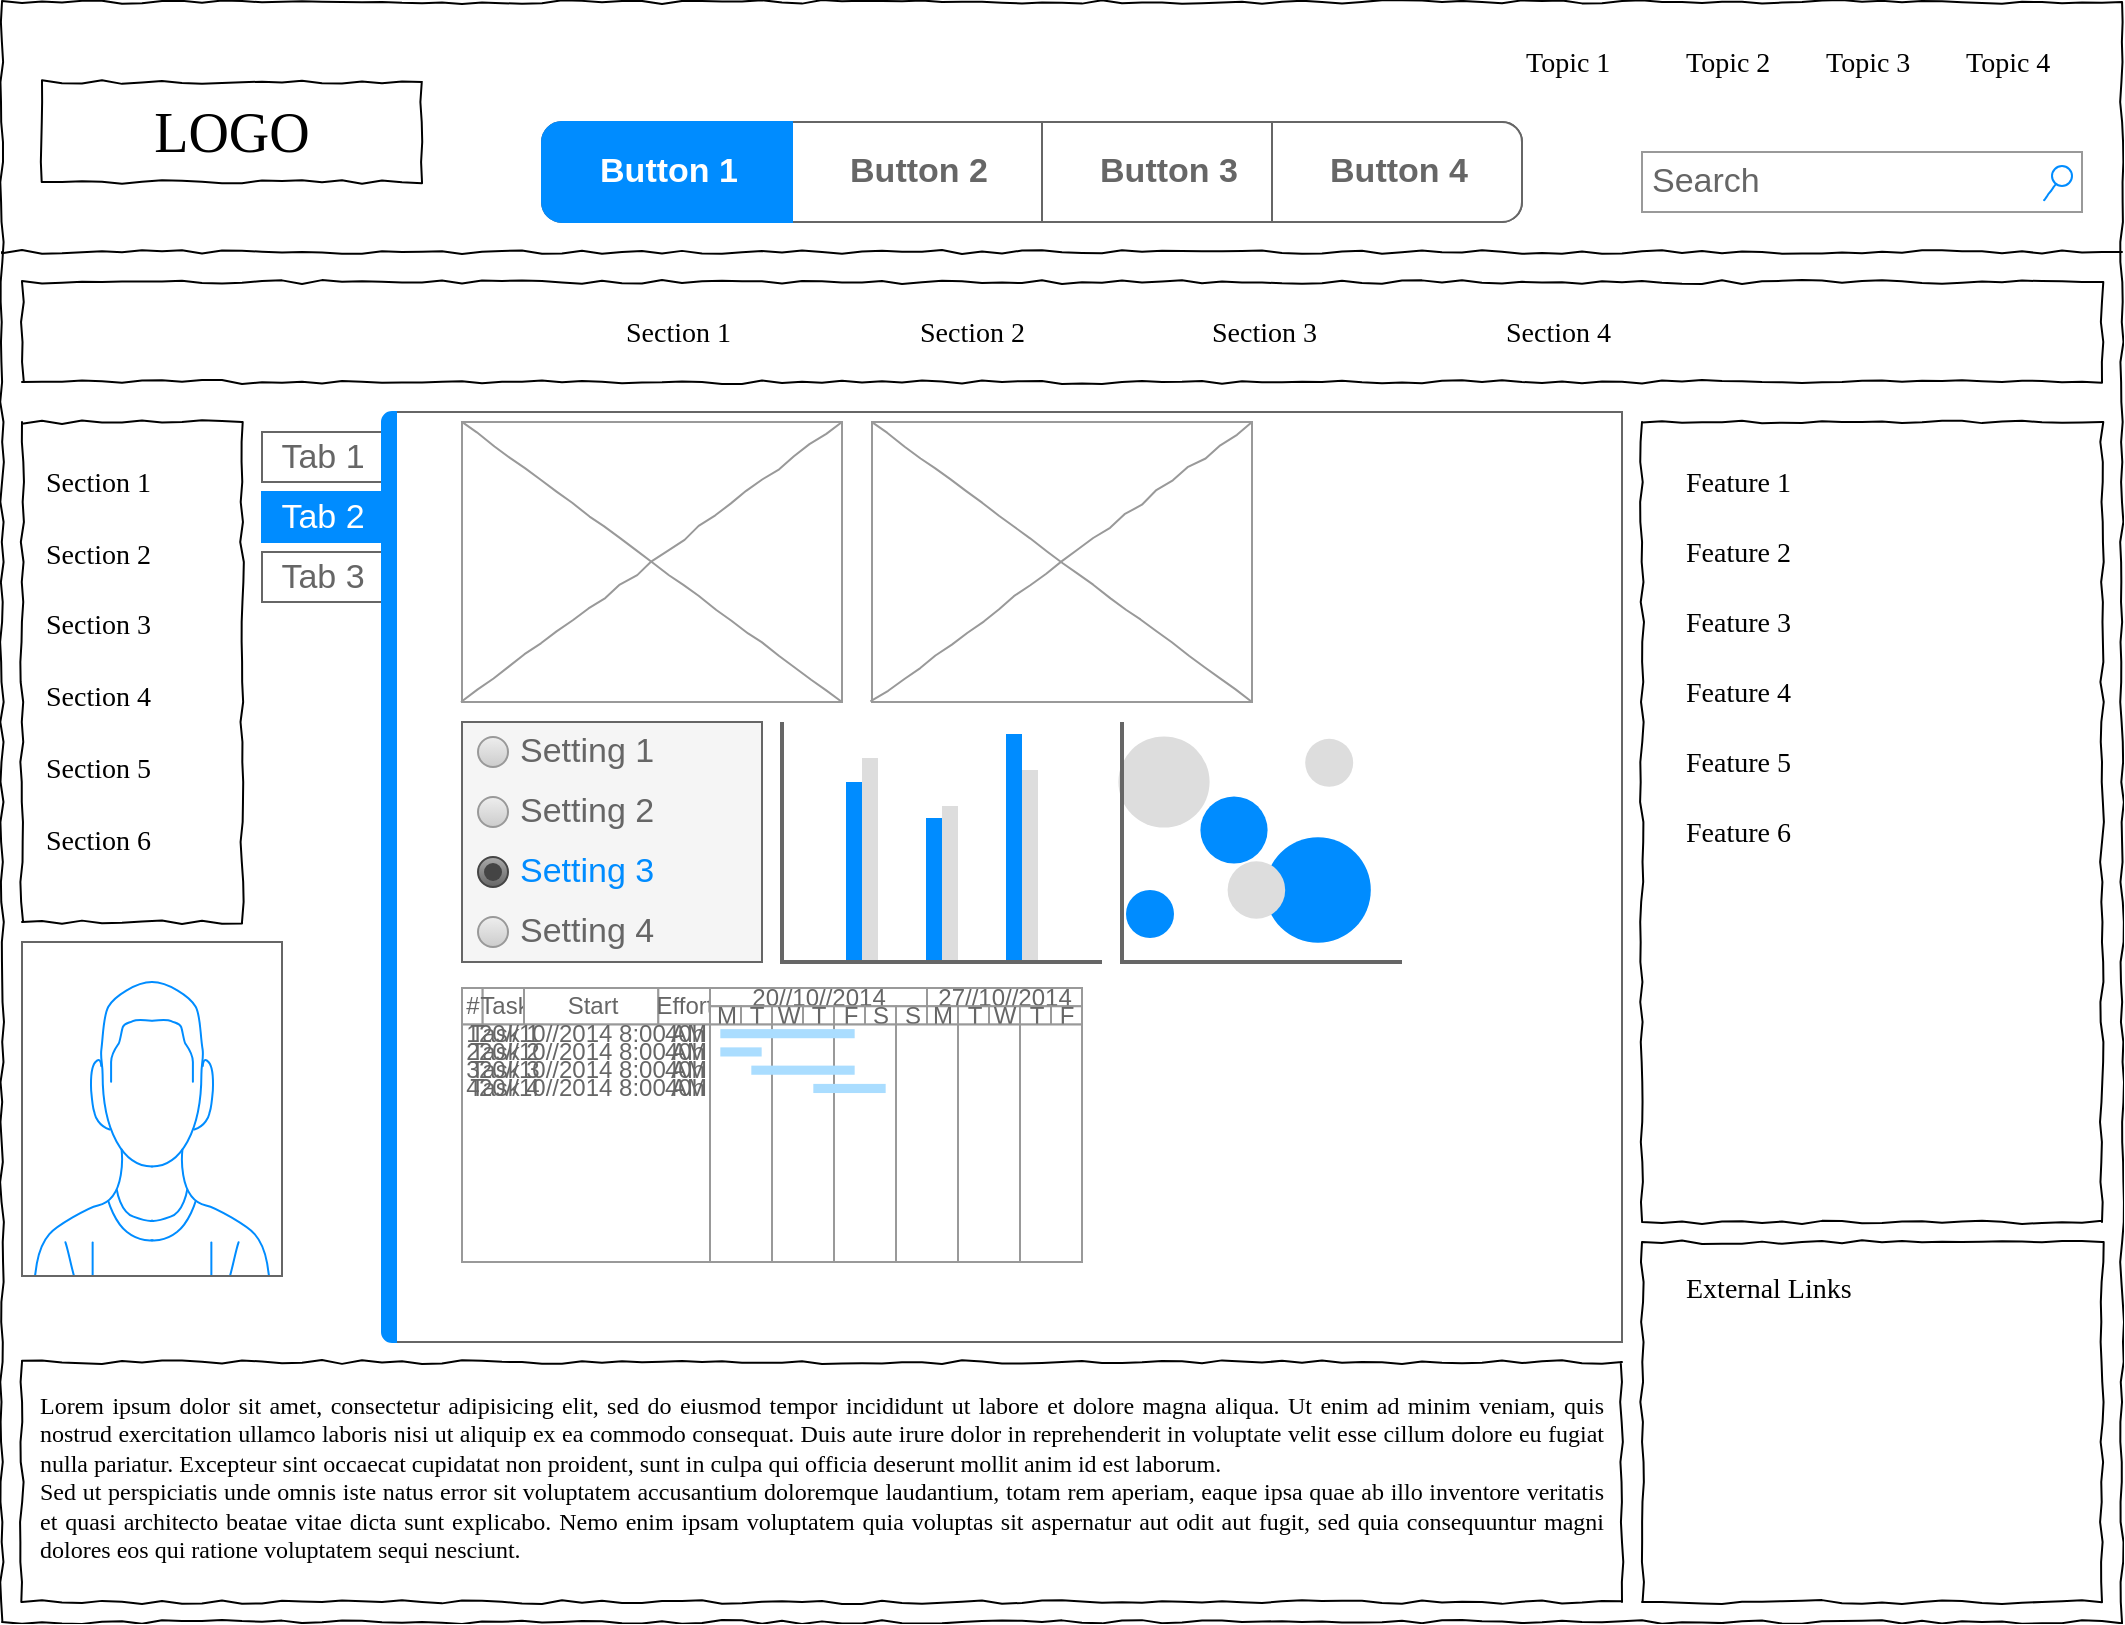 <mxfile version="14.4.4" type="github">
  <diagram name="Page-1" id="03018318-947c-dd8e-b7a3-06fadd420f32">
    <mxGraphModel dx="1701" dy="1049" grid="1" gridSize="10" guides="1" tooltips="1" connect="1" arrows="1" fold="1" page="1" pageScale="1" pageWidth="1100" pageHeight="850" background="#ffffff" math="0" shadow="0">
      <root>
        <mxCell id="0" />
        <mxCell id="1" parent="0" />
        <mxCell id="677b7b8949515195-1" value="" style="whiteSpace=wrap;html=1;rounded=0;shadow=0;labelBackgroundColor=none;strokeColor=#000000;strokeWidth=1;fillColor=none;fontFamily=Verdana;fontSize=12;fontColor=#000000;align=center;comic=1;" parent="1" vertex="1">
          <mxGeometry x="20" y="20" width="1060" height="810" as="geometry" />
        </mxCell>
        <mxCell id="vficORJw0-0QsWjxtlRG-62" value="" style="strokeWidth=1;shadow=0;dashed=0;align=center;html=1;shape=mxgraph.mockup.containers.marginRect2;rectMarginLeft=67;strokeColor=#666666;gradientColor=none;" vertex="1" parent="1">
          <mxGeometry x="150" y="225" width="680" height="465" as="geometry" />
        </mxCell>
        <mxCell id="vficORJw0-0QsWjxtlRG-63" value="Tab 1" style="strokeColor=inherit;fillColor=inherit;gradientColor=inherit;strokeWidth=1;shadow=0;dashed=0;align=center;html=1;shape=mxgraph.mockup.containers.rrect;rSize=0;fontSize=17;fontColor=#666666;" vertex="1" parent="vficORJw0-0QsWjxtlRG-62">
          <mxGeometry width="60" height="25" relative="1" as="geometry">
            <mxPoint y="10" as="offset" />
          </mxGeometry>
        </mxCell>
        <mxCell id="vficORJw0-0QsWjxtlRG-64" value="Tab 2" style="strokeWidth=1;shadow=0;dashed=0;align=center;html=1;shape=mxgraph.mockup.containers.rrect;rSize=0;fontSize=17;fontColor=#ffffff;strokeColor=#008cff;fillColor=#008cff;" vertex="1" parent="vficORJw0-0QsWjxtlRG-62">
          <mxGeometry width="60" height="25" relative="1" as="geometry">
            <mxPoint y="40" as="offset" />
          </mxGeometry>
        </mxCell>
        <mxCell id="vficORJw0-0QsWjxtlRG-65" value="Tab 3" style="strokeColor=inherit;fillColor=inherit;gradientColor=inherit;strokeWidth=1;shadow=0;dashed=0;align=center;html=1;shape=mxgraph.mockup.containers.rrect;rSize=0;fontSize=17;fontColor=#666666;" vertex="1" parent="vficORJw0-0QsWjxtlRG-62">
          <mxGeometry width="60" height="25" relative="1" as="geometry">
            <mxPoint y="70" as="offset" />
          </mxGeometry>
        </mxCell>
        <mxCell id="vficORJw0-0QsWjxtlRG-66" value="" style="strokeWidth=1;shadow=0;dashed=0;align=center;html=1;shape=mxgraph.mockup.containers.leftButton;rSize=5;strokeColor=#008cff;fillColor=#008cff;resizeHeight=1;movable=0;deletable=0;" vertex="1" parent="vficORJw0-0QsWjxtlRG-62">
          <mxGeometry width="7" height="465" relative="1" as="geometry">
            <mxPoint x="60" as="offset" />
          </mxGeometry>
        </mxCell>
        <mxCell id="677b7b8949515195-2" value="LOGO" style="whiteSpace=wrap;html=1;rounded=0;shadow=0;labelBackgroundColor=none;strokeWidth=1;fontFamily=Verdana;fontSize=28;align=center;comic=1;" parent="1" vertex="1">
          <mxGeometry x="40" y="60" width="190" height="50" as="geometry" />
        </mxCell>
        <mxCell id="677b7b8949515195-3" value="Search" style="strokeWidth=1;shadow=0;dashed=0;align=center;html=1;shape=mxgraph.mockup.forms.searchBox;strokeColor=#999999;mainText=;strokeColor2=#008cff;fontColor=#666666;fontSize=17;align=left;spacingLeft=3;rounded=0;labelBackgroundColor=none;comic=1;" parent="1" vertex="1">
          <mxGeometry x="840" y="95" width="220" height="30" as="geometry" />
        </mxCell>
        <mxCell id="677b7b8949515195-4" value="Topic 1" style="text;html=1;points=[];align=left;verticalAlign=top;spacingTop=-4;fontSize=14;fontFamily=Verdana" parent="1" vertex="1">
          <mxGeometry x="780" y="40" width="60" height="20" as="geometry" />
        </mxCell>
        <mxCell id="677b7b8949515195-5" value="Topic 2" style="text;html=1;points=[];align=left;verticalAlign=top;spacingTop=-4;fontSize=14;fontFamily=Verdana" parent="1" vertex="1">
          <mxGeometry x="860" y="40" width="60" height="20" as="geometry" />
        </mxCell>
        <mxCell id="677b7b8949515195-6" value="Topic 3" style="text;html=1;points=[];align=left;verticalAlign=top;spacingTop=-4;fontSize=14;fontFamily=Verdana" parent="1" vertex="1">
          <mxGeometry x="930" y="40" width="60" height="20" as="geometry" />
        </mxCell>
        <mxCell id="677b7b8949515195-7" value="Topic 4" style="text;html=1;points=[];align=left;verticalAlign=top;spacingTop=-4;fontSize=14;fontFamily=Verdana" parent="1" vertex="1">
          <mxGeometry x="1000" y="40" width="60" height="20" as="geometry" />
        </mxCell>
        <mxCell id="677b7b8949515195-8" value="" style="whiteSpace=wrap;html=1;rounded=0;shadow=0;labelBackgroundColor=none;strokeWidth=1;fillColor=none;fontFamily=Verdana;fontSize=12;align=center;comic=1;" parent="1" vertex="1">
          <mxGeometry x="30" y="230" width="110" height="250" as="geometry" />
        </mxCell>
        <mxCell id="677b7b8949515195-9" value="" style="line;strokeWidth=1;html=1;rounded=0;shadow=0;labelBackgroundColor=none;fillColor=none;fontFamily=Verdana;fontSize=14;fontColor=#000000;align=center;comic=1;" parent="1" vertex="1">
          <mxGeometry x="20" y="140" width="1060" height="10" as="geometry" />
        </mxCell>
        <mxCell id="677b7b8949515195-10" value="" style="whiteSpace=wrap;html=1;rounded=0;shadow=0;labelBackgroundColor=none;strokeWidth=1;fillColor=none;fontFamily=Verdana;fontSize=12;align=center;comic=1;" parent="1" vertex="1">
          <mxGeometry x="30" y="160" width="1040" height="50" as="geometry" />
        </mxCell>
        <mxCell id="677b7b8949515195-11" value="Section 1" style="text;html=1;points=[];align=left;verticalAlign=top;spacingTop=-4;fontSize=14;fontFamily=Verdana" parent="1" vertex="1">
          <mxGeometry x="330" y="175" width="60" height="20" as="geometry" />
        </mxCell>
        <mxCell id="677b7b8949515195-12" value="Section 2" style="text;html=1;points=[];align=left;verticalAlign=top;spacingTop=-4;fontSize=14;fontFamily=Verdana" parent="1" vertex="1">
          <mxGeometry x="477" y="175" width="60" height="20" as="geometry" />
        </mxCell>
        <mxCell id="677b7b8949515195-13" value="Section 3" style="text;html=1;points=[];align=left;verticalAlign=top;spacingTop=-4;fontSize=14;fontFamily=Verdana" parent="1" vertex="1">
          <mxGeometry x="623" y="175" width="60" height="20" as="geometry" />
        </mxCell>
        <mxCell id="677b7b8949515195-14" value="Section 4" style="text;html=1;points=[];align=left;verticalAlign=top;spacingTop=-4;fontSize=14;fontFamily=Verdana" parent="1" vertex="1">
          <mxGeometry x="770" y="175" width="60" height="20" as="geometry" />
        </mxCell>
        <mxCell id="677b7b8949515195-16" value="" style="verticalLabelPosition=bottom;shadow=0;dashed=0;align=center;html=1;verticalAlign=top;strokeWidth=1;shape=mxgraph.mockup.graphics.simpleIcon;strokeColor=#999999;rounded=0;labelBackgroundColor=none;fontFamily=Verdana;fontSize=14;fontColor=#000000;comic=1;" parent="1" vertex="1">
          <mxGeometry x="250" y="230" width="190" height="140" as="geometry" />
        </mxCell>
        <mxCell id="677b7b8949515195-25" value="" style="whiteSpace=wrap;html=1;rounded=0;shadow=0;labelBackgroundColor=none;strokeWidth=1;fillColor=none;fontFamily=Verdana;fontSize=12;align=center;comic=1;" parent="1" vertex="1">
          <mxGeometry x="840" y="230" width="230" height="400" as="geometry" />
        </mxCell>
        <mxCell id="677b7b8949515195-26" value="" style="whiteSpace=wrap;html=1;rounded=0;shadow=0;labelBackgroundColor=none;strokeWidth=1;fillColor=none;fontFamily=Verdana;fontSize=12;align=center;comic=1;" parent="1" vertex="1">
          <mxGeometry x="840" y="640" width="230" height="180" as="geometry" />
        </mxCell>
        <mxCell id="677b7b8949515195-27" value="Section 1" style="text;html=1;points=[];align=left;verticalAlign=top;spacingTop=-4;fontSize=14;fontFamily=Verdana" parent="1" vertex="1">
          <mxGeometry x="40" y="250" width="170" height="20" as="geometry" />
        </mxCell>
        <mxCell id="677b7b8949515195-28" value="Section 2" style="text;html=1;points=[];align=left;verticalAlign=top;spacingTop=-4;fontSize=14;fontFamily=Verdana" parent="1" vertex="1">
          <mxGeometry x="40" y="286" width="170" height="20" as="geometry" />
        </mxCell>
        <mxCell id="677b7b8949515195-29" value="Section 3" style="text;html=1;points=[];align=left;verticalAlign=top;spacingTop=-4;fontSize=14;fontFamily=Verdana" parent="1" vertex="1">
          <mxGeometry x="40" y="321" width="170" height="20" as="geometry" />
        </mxCell>
        <mxCell id="677b7b8949515195-30" value="Section 4" style="text;html=1;points=[];align=left;verticalAlign=top;spacingTop=-4;fontSize=14;fontFamily=Verdana" parent="1" vertex="1">
          <mxGeometry x="40" y="357" width="170" height="20" as="geometry" />
        </mxCell>
        <mxCell id="677b7b8949515195-39" value="Section 5" style="text;html=1;points=[];align=left;verticalAlign=top;spacingTop=-4;fontSize=14;fontFamily=Verdana" parent="1" vertex="1">
          <mxGeometry x="40" y="393" width="170" height="20" as="geometry" />
        </mxCell>
        <mxCell id="677b7b8949515195-40" value="Section 6" style="text;html=1;points=[];align=left;verticalAlign=top;spacingTop=-4;fontSize=14;fontFamily=Verdana" parent="1" vertex="1">
          <mxGeometry x="40" y="429" width="170" height="20" as="geometry" />
        </mxCell>
        <mxCell id="677b7b8949515195-42" value="External Links" style="text;html=1;points=[];align=left;verticalAlign=top;spacingTop=-4;fontSize=14;fontFamily=Verdana" parent="1" vertex="1">
          <mxGeometry x="860" y="653" width="170" height="20" as="geometry" />
        </mxCell>
        <mxCell id="677b7b8949515195-44" value="Feature 1" style="text;html=1;points=[];align=left;verticalAlign=top;spacingTop=-4;fontSize=14;fontFamily=Verdana" parent="1" vertex="1">
          <mxGeometry x="860" y="250" width="170" height="20" as="geometry" />
        </mxCell>
        <mxCell id="677b7b8949515195-45" value="Feature 2" style="text;html=1;points=[];align=left;verticalAlign=top;spacingTop=-4;fontSize=14;fontFamily=Verdana" parent="1" vertex="1">
          <mxGeometry x="860" y="285" width="170" height="20" as="geometry" />
        </mxCell>
        <mxCell id="677b7b8949515195-46" value="Feature 3" style="text;html=1;points=[];align=left;verticalAlign=top;spacingTop=-4;fontSize=14;fontFamily=Verdana" parent="1" vertex="1">
          <mxGeometry x="860" y="320" width="170" height="20" as="geometry" />
        </mxCell>
        <mxCell id="677b7b8949515195-47" value="Feature 4" style="text;html=1;points=[];align=left;verticalAlign=top;spacingTop=-4;fontSize=14;fontFamily=Verdana" parent="1" vertex="1">
          <mxGeometry x="860" y="355" width="170" height="20" as="geometry" />
        </mxCell>
        <mxCell id="677b7b8949515195-48" value="Feature 5" style="text;html=1;points=[];align=left;verticalAlign=top;spacingTop=-4;fontSize=14;fontFamily=Verdana" parent="1" vertex="1">
          <mxGeometry x="860" y="390" width="170" height="20" as="geometry" />
        </mxCell>
        <mxCell id="677b7b8949515195-49" value="Feature 6" style="text;html=1;points=[];align=left;verticalAlign=top;spacingTop=-4;fontSize=14;fontFamily=Verdana" parent="1" vertex="1">
          <mxGeometry x="860" y="425" width="170" height="20" as="geometry" />
        </mxCell>
        <mxCell id="vficORJw0-0QsWjxtlRG-1" value="" style="verticalLabelPosition=bottom;shadow=0;dashed=0;align=center;html=1;verticalAlign=top;strokeWidth=1;shape=mxgraph.mockup.graphics.simpleIcon;strokeColor=#999999;rounded=0;labelBackgroundColor=none;fontFamily=Verdana;fontSize=14;fontColor=#000000;comic=1;" vertex="1" parent="1">
          <mxGeometry x="455" y="230" width="190" height="140" as="geometry" />
        </mxCell>
        <mxCell id="vficORJw0-0QsWjxtlRG-2" value="" style="strokeWidth=1;shadow=0;dashed=0;align=center;html=1;shape=mxgraph.mockup.forms.rrect;rSize=0;strokeColor=#666666;fillColor=#f5f5f5;recursiveResize=0;fontColor=#333333;" vertex="1" parent="1">
          <mxGeometry x="250" y="380" width="150" height="120" as="geometry" />
        </mxCell>
        <mxCell id="vficORJw0-0QsWjxtlRG-3" value="Setting 1" style="shape=ellipse;rSize=0;fillColor=#eeeeee;strokeColor=#999999;gradientColor=#cccccc;html=1;align=left;spacingLeft=4;fontSize=17;fontColor=#666666;labelPosition=right;" vertex="1" parent="vficORJw0-0QsWjxtlRG-2">
          <mxGeometry x="8" y="7.5" width="15" height="15" as="geometry" />
        </mxCell>
        <mxCell id="vficORJw0-0QsWjxtlRG-4" value="Setting 2" style="shape=ellipse;rSize=0;fillColor=#eeeeee;strokeColor=#999999;gradientColor=#cccccc;html=1;align=left;spacingLeft=4;fontSize=17;fontColor=#666666;labelPosition=right;" vertex="1" parent="vficORJw0-0QsWjxtlRG-2">
          <mxGeometry x="8" y="37.5" width="15" height="15" as="geometry" />
        </mxCell>
        <mxCell id="vficORJw0-0QsWjxtlRG-5" value="Setting 3" style="shape=ellipse;rSize=0;fillColor=#aaaaaa;strokeColor=#444444;gradientColor=#666666;html=1;align=left;spacingLeft=4;fontSize=17;fontColor=#008cff;labelPosition=right;" vertex="1" parent="vficORJw0-0QsWjxtlRG-2">
          <mxGeometry x="8" y="67.5" width="15" height="15" as="geometry" />
        </mxCell>
        <mxCell id="vficORJw0-0QsWjxtlRG-6" value="" style="shape=ellipse;fillColor=#444444;strokeColor=none;html=1;" vertex="1" parent="vficORJw0-0QsWjxtlRG-5">
          <mxGeometry x="3" y="3" width="9" height="9" as="geometry" />
        </mxCell>
        <mxCell id="vficORJw0-0QsWjxtlRG-7" value="Setting 4" style="shape=ellipse;rSize=0;fillColor=#eeeeee;strokeColor=#999999;gradientColor=#cccccc;html=1;align=left;spacingLeft=4;fontSize=17;fontColor=#666666;labelPosition=right;" vertex="1" parent="vficORJw0-0QsWjxtlRG-2">
          <mxGeometry x="8" y="97.5" width="15" height="15" as="geometry" />
        </mxCell>
        <mxCell id="vficORJw0-0QsWjxtlRG-8" value="" style="verticalLabelPosition=bottom;shadow=0;dashed=0;align=center;html=1;verticalAlign=top;strokeWidth=1;shape=mxgraph.mockup.graphics.columnChart;strokeColor=none;strokeColor2=none;strokeColor3=#666666;fillColor2=#008cff;fillColor3=#dddddd;" vertex="1" parent="1">
          <mxGeometry x="410" y="380" width="160" height="120" as="geometry" />
        </mxCell>
        <mxCell id="vficORJw0-0QsWjxtlRG-9" value="" style="verticalLabelPosition=bottom;shadow=0;dashed=0;align=center;html=1;verticalAlign=top;strokeWidth=1;shape=mxgraph.mockup.graphics.bubbleChart;strokeColor=none;strokeColor2=none;strokeColor3=#666666;fillColor2=#008cff;fillColor3=#dddddd;" vertex="1" parent="1">
          <mxGeometry x="580" y="380" width="140" height="120" as="geometry" />
        </mxCell>
        <mxCell id="vficORJw0-0QsWjxtlRG-10" value="" style="strokeWidth=1;shadow=0;dashed=0;align=center;html=1;shape=mxgraph.mockup.graphics.rrect;rSize=0;strokeColor=#999999;" vertex="1" parent="1">
          <mxGeometry x="250" y="513" width="310" height="137" as="geometry" />
        </mxCell>
        <mxCell id="vficORJw0-0QsWjxtlRG-11" value="#" style="strokeColor=inherit;fillColor=inherit;gradientColor=inherit;strokeWidth=1;shadow=0;dashed=0;align=center;html=1;shape=mxgraph.mockup.graphics.rrect;rSize=0;fontColor=#666666;" vertex="1" parent="vficORJw0-0QsWjxtlRG-10">
          <mxGeometry width="10.333" height="18.267" as="geometry" />
        </mxCell>
        <mxCell id="vficORJw0-0QsWjxtlRG-12" value="Task" style="strokeColor=inherit;fillColor=inherit;gradientColor=inherit;strokeWidth=1;shadow=0;dashed=0;align=center;html=1;shape=mxgraph.mockup.graphics.rrect;rSize=0;fontColor=#666666;" vertex="1" parent="vficORJw0-0QsWjxtlRG-10">
          <mxGeometry x="10.333" width="20.667" height="18.267" as="geometry" />
        </mxCell>
        <mxCell id="vficORJw0-0QsWjxtlRG-13" value="Start" style="strokeColor=inherit;fillColor=inherit;gradientColor=inherit;strokeWidth=1;shadow=0;dashed=0;align=center;html=1;shape=mxgraph.mockup.graphics.rrect;rSize=0;fontColor=#666666;" vertex="1" parent="vficORJw0-0QsWjxtlRG-10">
          <mxGeometry x="31.0" width="67.167" height="18.267" as="geometry" />
        </mxCell>
        <mxCell id="vficORJw0-0QsWjxtlRG-14" value="Effort" style="strokeColor=inherit;fillColor=inherit;gradientColor=inherit;strokeWidth=1;shadow=0;dashed=0;align=center;html=1;shape=mxgraph.mockup.graphics.rrect;rSize=0;fontColor=#666666;" vertex="1" parent="vficORJw0-0QsWjxtlRG-10">
          <mxGeometry x="98.167" width="25.833" height="18.267" as="geometry" />
        </mxCell>
        <mxCell id="vficORJw0-0QsWjxtlRG-15" value="20//10//2014" style="strokeColor=inherit;fillColor=inherit;gradientColor=inherit;strokeWidth=1;shadow=0;dashed=0;align=center;html=1;shape=mxgraph.mockup.graphics.rrect;rSize=0;fontColor=#666666;" vertex="1" parent="vficORJw0-0QsWjxtlRG-10">
          <mxGeometry x="124.0" width="108.5" height="9.133" as="geometry" />
        </mxCell>
        <mxCell id="vficORJw0-0QsWjxtlRG-16" value="27//10//2014" style="strokeColor=inherit;fillColor=inherit;gradientColor=inherit;strokeWidth=1;shadow=0;dashed=0;align=center;html=1;shape=mxgraph.mockup.graphics.rrect;rSize=0;fontColor=#666666;" vertex="1" parent="vficORJw0-0QsWjxtlRG-10">
          <mxGeometry x="232.5" width="77.5" height="9.133" as="geometry" />
        </mxCell>
        <mxCell id="vficORJw0-0QsWjxtlRG-17" value="M" style="strokeColor=inherit;fillColor=inherit;gradientColor=inherit;strokeWidth=1;shadow=0;dashed=0;align=center;html=1;shape=mxgraph.mockup.graphics.rrect;rSize=0;;fontColor=#666666;" vertex="1" parent="vficORJw0-0QsWjxtlRG-10">
          <mxGeometry x="124.0" y="9.133" width="15.5" height="9.133" as="geometry" />
        </mxCell>
        <mxCell id="vficORJw0-0QsWjxtlRG-18" value="T" style="strokeColor=inherit;fillColor=inherit;gradientColor=inherit;strokeWidth=1;shadow=0;dashed=0;align=center;html=1;shape=mxgraph.mockup.graphics.rrect;rSize=0;fontColor=#666666;" vertex="1" parent="vficORJw0-0QsWjxtlRG-10">
          <mxGeometry x="139.5" y="9.133" width="15.5" height="9.133" as="geometry" />
        </mxCell>
        <mxCell id="vficORJw0-0QsWjxtlRG-19" value="W" style="strokeColor=inherit;fillColor=inherit;gradientColor=inherit;strokeWidth=1;shadow=0;dashed=0;align=center;html=1;shape=mxgraph.mockup.graphics.rrect;rSize=0;fontColor=#666666;" vertex="1" parent="vficORJw0-0QsWjxtlRG-10">
          <mxGeometry x="155.0" y="9.133" width="15.5" height="9.133" as="geometry" />
        </mxCell>
        <mxCell id="vficORJw0-0QsWjxtlRG-20" value="T" style="strokeColor=inherit;fillColor=inherit;gradientColor=inherit;strokeWidth=1;shadow=0;dashed=0;align=center;html=1;shape=mxgraph.mockup.graphics.rrect;rSize=0;fontColor=#666666;" vertex="1" parent="vficORJw0-0QsWjxtlRG-10">
          <mxGeometry x="170.5" y="9.133" width="15.5" height="9.133" as="geometry" />
        </mxCell>
        <mxCell id="vficORJw0-0QsWjxtlRG-21" value="F" style="strokeColor=inherit;fillColor=inherit;gradientColor=inherit;strokeWidth=1;shadow=0;dashed=0;align=center;html=1;shape=mxgraph.mockup.graphics.rrect;rSize=0;fontColor=#666666;" vertex="1" parent="vficORJw0-0QsWjxtlRG-10">
          <mxGeometry x="186.0" y="9.133" width="15.5" height="9.133" as="geometry" />
        </mxCell>
        <mxCell id="vficORJw0-0QsWjxtlRG-22" value="S" style="strokeColor=inherit;fillColor=inherit;gradientColor=inherit;strokeWidth=1;shadow=0;dashed=0;align=center;html=1;shape=mxgraph.mockup.graphics.rrect;rSize=0;fontColor=#666666;" vertex="1" parent="vficORJw0-0QsWjxtlRG-10">
          <mxGeometry x="201.5" y="9.133" width="15.5" height="9.133" as="geometry" />
        </mxCell>
        <mxCell id="vficORJw0-0QsWjxtlRG-23" value="S" style="strokeColor=inherit;fillColor=inherit;gradientColor=inherit;strokeWidth=1;shadow=0;dashed=0;align=center;html=1;shape=mxgraph.mockup.graphics.rrect;rSize=0;fontColor=#666666;" vertex="1" parent="vficORJw0-0QsWjxtlRG-10">
          <mxGeometry x="217.0" y="9.133" width="15.5" height="9.133" as="geometry" />
        </mxCell>
        <mxCell id="vficORJw0-0QsWjxtlRG-24" value="M" style="strokeColor=inherit;fillColor=inherit;gradientColor=inherit;strokeWidth=1;shadow=0;dashed=0;align=center;html=1;shape=mxgraph.mockup.graphics.rrect;rSize=0;fontColor=#666666;" vertex="1" parent="vficORJw0-0QsWjxtlRG-10">
          <mxGeometry x="232.5" y="9.133" width="15.5" height="9.133" as="geometry" />
        </mxCell>
        <mxCell id="vficORJw0-0QsWjxtlRG-25" value="T" style="strokeColor=inherit;fillColor=inherit;gradientColor=inherit;strokeWidth=1;shadow=0;dashed=0;align=center;html=1;shape=mxgraph.mockup.graphics.rrect;rSize=0;fontColor=#666666;" vertex="1" parent="vficORJw0-0QsWjxtlRG-10">
          <mxGeometry x="248.0" y="9.133" width="15.5" height="9.133" as="geometry" />
        </mxCell>
        <mxCell id="vficORJw0-0QsWjxtlRG-26" value="W" style="strokeColor=inherit;fillColor=inherit;gradientColor=inherit;strokeWidth=1;shadow=0;dashed=0;align=center;html=1;shape=mxgraph.mockup.graphics.rrect;rSize=0;fontColor=#666666;" vertex="1" parent="vficORJw0-0QsWjxtlRG-10">
          <mxGeometry x="263.5" y="9.133" width="15.5" height="9.133" as="geometry" />
        </mxCell>
        <mxCell id="vficORJw0-0QsWjxtlRG-27" value="T" style="strokeColor=inherit;fillColor=inherit;gradientColor=inherit;strokeWidth=1;shadow=0;dashed=0;align=center;html=1;shape=mxgraph.mockup.graphics.rrect;rSize=0;fontColor=#666666;" vertex="1" parent="vficORJw0-0QsWjxtlRG-10">
          <mxGeometry x="279" y="9.133" width="15.5" height="9.133" as="geometry" />
        </mxCell>
        <mxCell id="vficORJw0-0QsWjxtlRG-28" value="F" style="strokeColor=inherit;fillColor=inherit;gradientColor=inherit;strokeWidth=1;shadow=0;dashed=0;align=center;html=1;shape=mxgraph.mockup.graphics.rrect;rSize=0;fontColor=#666666;" vertex="1" parent="vficORJw0-0QsWjxtlRG-10">
          <mxGeometry x="294.5" y="9.133" width="15.5" height="9.133" as="geometry" />
        </mxCell>
        <mxCell id="vficORJw0-0QsWjxtlRG-29" value="" style="strokeColor=inherit;fillColor=inherit;gradientColor=inherit;strokeWidth=1;shadow=0;dashed=0;align=center;html=1;shape=mxgraph.mockup.graphics.rrect;rSize=0;fontColor=#666666;" vertex="1" parent="vficORJw0-0QsWjxtlRG-10">
          <mxGeometry y="18.267" width="124.0" height="118.733" as="geometry" />
        </mxCell>
        <mxCell id="vficORJw0-0QsWjxtlRG-30" value="" style="strokeColor=inherit;fillColor=inherit;gradientColor=inherit;strokeWidth=1;shadow=0;dashed=0;align=center;html=1;shape=mxgraph.mockup.graphics.rrect;rSize=0;fontColor=#666666;" vertex="1" parent="vficORJw0-0QsWjxtlRG-10">
          <mxGeometry x="124.0" y="18.267" width="31.0" height="118.733" as="geometry" />
        </mxCell>
        <mxCell id="vficORJw0-0QsWjxtlRG-31" value="" style="strokeColor=inherit;fillColor=inherit;gradientColor=inherit;strokeWidth=1;shadow=0;dashed=0;align=center;html=1;shape=mxgraph.mockup.graphics.rrect;rSize=0;fontColor=#666666;" vertex="1" parent="vficORJw0-0QsWjxtlRG-10">
          <mxGeometry x="155.0" y="18.267" width="31.0" height="118.733" as="geometry" />
        </mxCell>
        <mxCell id="vficORJw0-0QsWjxtlRG-32" value="" style="strokeColor=inherit;fillColor=inherit;gradientColor=inherit;strokeWidth=1;shadow=0;dashed=0;align=center;html=1;shape=mxgraph.mockup.graphics.rrect;rSize=0;fontColor=#666666;" vertex="1" parent="vficORJw0-0QsWjxtlRG-10">
          <mxGeometry x="186.0" y="18.267" width="31.0" height="118.733" as="geometry" />
        </mxCell>
        <mxCell id="vficORJw0-0QsWjxtlRG-33" value="" style="strokeColor=inherit;fillColor=inherit;gradientColor=inherit;strokeWidth=1;shadow=0;dashed=0;align=center;html=1;shape=mxgraph.mockup.graphics.rrect;rSize=0;fontColor=#666666;" vertex="1" parent="vficORJw0-0QsWjxtlRG-10">
          <mxGeometry x="217.0" y="18.267" width="31.0" height="118.733" as="geometry" />
        </mxCell>
        <mxCell id="vficORJw0-0QsWjxtlRG-34" value="" style="strokeColor=inherit;fillColor=inherit;gradientColor=inherit;strokeWidth=1;shadow=0;dashed=0;align=center;html=1;shape=mxgraph.mockup.graphics.rrect;rSize=0;fontColor=#666666;" vertex="1" parent="vficORJw0-0QsWjxtlRG-10">
          <mxGeometry x="248.0" y="18.267" width="31.0" height="118.733" as="geometry" />
        </mxCell>
        <mxCell id="vficORJw0-0QsWjxtlRG-35" value="" style="strokeColor=inherit;fillColor=inherit;gradientColor=inherit;strokeWidth=1;shadow=0;dashed=0;align=center;html=1;shape=mxgraph.mockup.graphics.rrect;rSize=0;fontColor=#666666;" vertex="1" parent="vficORJw0-0QsWjxtlRG-10">
          <mxGeometry x="279" y="18.267" width="31.0" height="118.733" as="geometry" />
        </mxCell>
        <mxCell id="vficORJw0-0QsWjxtlRG-36" value="1" style="strokeWidth=1;shadow=0;dashed=0;align=center;html=1;shape=mxgraph.mockup.graphics.anchor;fontColor=#666666;" vertex="1" parent="vficORJw0-0QsWjxtlRG-10">
          <mxGeometry y="18.267" width="10.333" height="9.133" as="geometry" />
        </mxCell>
        <mxCell id="vficORJw0-0QsWjxtlRG-37" value="Task 1" style="strokeWidth=1;shadow=0;dashed=0;align=center;html=1;shape=mxgraph.mockup.graphics.anchor;fontColor=#666666;" vertex="1" parent="vficORJw0-0QsWjxtlRG-10">
          <mxGeometry x="10.333" y="18.267" width="20.667" height="9.133" as="geometry" />
        </mxCell>
        <mxCell id="vficORJw0-0QsWjxtlRG-38" value="20//10//2014 8:00 AM" style="strokeWidth=1;shadow=0;dashed=0;align=center;html=1;shape=mxgraph.mockup.graphics.anchor;fontColor=#666666;" vertex="1" parent="vficORJw0-0QsWjxtlRG-10">
          <mxGeometry x="31.0" y="18.267" width="67.167" height="9.133" as="geometry" />
        </mxCell>
        <mxCell id="vficORJw0-0QsWjxtlRG-39" value="40h" style="strokeWidth=1;shadow=0;dashed=0;align=center;html=1;shape=mxgraph.mockup.graphics.anchor;fontColor=#666666;" vertex="1" parent="vficORJw0-0QsWjxtlRG-10">
          <mxGeometry x="98.167" y="18.267" width="25.833" height="9.133" as="geometry" />
        </mxCell>
        <mxCell id="vficORJw0-0QsWjxtlRG-40" value="2" style="strokeWidth=1;shadow=0;dashed=0;align=center;html=1;shape=mxgraph.mockup.graphics.anchor;fontColor=#666666;" vertex="1" parent="vficORJw0-0QsWjxtlRG-10">
          <mxGeometry y="27.4" width="10.333" height="9.133" as="geometry" />
        </mxCell>
        <mxCell id="vficORJw0-0QsWjxtlRG-41" value="Task 2" style="strokeWidth=1;shadow=0;dashed=0;align=center;html=1;shape=mxgraph.mockup.graphics.anchor;fontColor=#666666;" vertex="1" parent="vficORJw0-0QsWjxtlRG-10">
          <mxGeometry x="10.333" y="27.4" width="20.667" height="9.133" as="geometry" />
        </mxCell>
        <mxCell id="vficORJw0-0QsWjxtlRG-42" value="20//10//2014 8:00 AM" style="strokeWidth=1;shadow=0;dashed=0;align=center;html=1;shape=mxgraph.mockup.graphics.anchor;fontColor=#666666;" vertex="1" parent="vficORJw0-0QsWjxtlRG-10">
          <mxGeometry x="31.0" y="27.4" width="67.167" height="9.133" as="geometry" />
        </mxCell>
        <mxCell id="vficORJw0-0QsWjxtlRG-43" value="40h" style="strokeWidth=1;shadow=0;dashed=0;align=center;html=1;shape=mxgraph.mockup.graphics.anchor;fontColor=#666666;" vertex="1" parent="vficORJw0-0QsWjxtlRG-10">
          <mxGeometry x="98.167" y="27.4" width="25.833" height="9.133" as="geometry" />
        </mxCell>
        <mxCell id="vficORJw0-0QsWjxtlRG-44" value="3" style="strokeWidth=1;shadow=0;dashed=0;align=center;html=1;shape=mxgraph.mockup.graphics.anchor;fontColor=#666666;" vertex="1" parent="vficORJw0-0QsWjxtlRG-10">
          <mxGeometry y="36.533" width="10.333" height="9.133" as="geometry" />
        </mxCell>
        <mxCell id="vficORJw0-0QsWjxtlRG-45" value="Task 3" style="strokeWidth=1;shadow=0;dashed=0;align=center;html=1;shape=mxgraph.mockup.graphics.anchor;fontColor=#666666;" vertex="1" parent="vficORJw0-0QsWjxtlRG-10">
          <mxGeometry x="10.333" y="36.533" width="20.667" height="9.133" as="geometry" />
        </mxCell>
        <mxCell id="vficORJw0-0QsWjxtlRG-46" value="20//10//2014 8:00 AM" style="strokeWidth=1;shadow=0;dashed=0;align=center;html=1;shape=mxgraph.mockup.graphics.anchor;fontColor=#666666;" vertex="1" parent="vficORJw0-0QsWjxtlRG-10">
          <mxGeometry x="31.0" y="36.533" width="67.167" height="9.133" as="geometry" />
        </mxCell>
        <mxCell id="vficORJw0-0QsWjxtlRG-47" value="40h" style="strokeWidth=1;shadow=0;dashed=0;align=center;html=1;shape=mxgraph.mockup.graphics.anchor;fontColor=#666666;" vertex="1" parent="vficORJw0-0QsWjxtlRG-10">
          <mxGeometry x="98.167" y="36.533" width="25.833" height="9.133" as="geometry" />
        </mxCell>
        <mxCell id="vficORJw0-0QsWjxtlRG-48" value="4" style="strokeWidth=1;shadow=0;dashed=0;align=center;html=1;shape=mxgraph.mockup.graphics.anchor;fontColor=#666666;" vertex="1" parent="vficORJw0-0QsWjxtlRG-10">
          <mxGeometry y="45.667" width="10.333" height="9.133" as="geometry" />
        </mxCell>
        <mxCell id="vficORJw0-0QsWjxtlRG-49" value="Task 4" style="strokeWidth=1;shadow=0;dashed=0;align=center;html=1;shape=mxgraph.mockup.graphics.anchor;fontColor=#666666;" vertex="1" parent="vficORJw0-0QsWjxtlRG-10">
          <mxGeometry x="10.333" y="45.667" width="20.667" height="9.133" as="geometry" />
        </mxCell>
        <mxCell id="vficORJw0-0QsWjxtlRG-50" value="20//10//2014 8:00 AM" style="strokeWidth=1;shadow=0;dashed=0;align=center;html=1;shape=mxgraph.mockup.graphics.anchor;fontColor=#666666;" vertex="1" parent="vficORJw0-0QsWjxtlRG-10">
          <mxGeometry x="31.0" y="45.667" width="67.167" height="9.133" as="geometry" />
        </mxCell>
        <mxCell id="vficORJw0-0QsWjxtlRG-51" value="40h" style="strokeWidth=1;shadow=0;dashed=0;align=center;html=1;shape=mxgraph.mockup.graphics.anchor;fontColor=#666666;" vertex="1" parent="vficORJw0-0QsWjxtlRG-10">
          <mxGeometry x="98.167" y="45.667" width="25.833" height="9.133" as="geometry" />
        </mxCell>
        <mxCell id="vficORJw0-0QsWjxtlRG-52" value="" style="strokeWidth=1;shadow=0;dashed=0;align=center;html=1;shape=mxgraph.mockup.graphics.rrect;rSize=0;strokeColor=none;fillColor=#aaddff;" vertex="1" parent="vficORJw0-0QsWjxtlRG-10">
          <mxGeometry x="129.167" y="20.55" width="67.167" height="4.567" as="geometry" />
        </mxCell>
        <mxCell id="vficORJw0-0QsWjxtlRG-53" value="" style="strokeWidth=1;shadow=0;dashed=0;align=center;html=1;shape=mxgraph.mockup.graphics.rrect;rSize=0;strokeColor=none;fillColor=#aaddff;" vertex="1" parent="vficORJw0-0QsWjxtlRG-10">
          <mxGeometry x="129.167" y="29.683" width="20.667" height="4.567" as="geometry" />
        </mxCell>
        <mxCell id="vficORJw0-0QsWjxtlRG-54" value="" style="strokeWidth=1;shadow=0;dashed=0;align=center;html=1;shape=mxgraph.mockup.graphics.rrect;rSize=0;strokeColor=none;fillColor=#aaddff;" vertex="1" parent="vficORJw0-0QsWjxtlRG-10">
          <mxGeometry x="144.667" y="38.817" width="51.667" height="4.567" as="geometry" />
        </mxCell>
        <mxCell id="vficORJw0-0QsWjxtlRG-55" value="" style="strokeWidth=1;shadow=0;dashed=0;align=center;html=1;shape=mxgraph.mockup.graphics.rrect;rSize=0;strokeColor=none;fillColor=#aaddff;" vertex="1" parent="vficORJw0-0QsWjxtlRG-10">
          <mxGeometry x="175.667" y="47.95" width="36.167" height="4.567" as="geometry" />
        </mxCell>
        <mxCell id="677b7b8949515195-15" value="&lt;div style=&quot;text-align: justify&quot;&gt;&lt;span&gt;Lorem ipsum dolor sit amet, consectetur adipisicing elit, sed do eiusmod tempor incididunt ut labore et dolore magna aliqua. Ut enim ad minim veniam, quis nostrud exercitation ullamco laboris nisi ut aliquip ex ea commodo consequat. Duis aute irure dolor in reprehenderit in voluptate velit esse cillum dolore eu fugiat nulla pariatur. Excepteur sint occaecat cupidatat non proident, sunt in culpa qui officia deserunt mollit anim id est laborum.&lt;/span&gt;&lt;/div&gt;&lt;div style=&quot;text-align: justify&quot;&gt;&lt;span&gt;Sed ut perspiciatis unde omnis iste natus error sit voluptatem accusantium doloremque laudantium, totam rem aperiam, eaque ipsa quae ab illo inventore veritatis et quasi architecto beatae vitae dicta sunt explicabo. Nemo enim ipsam voluptatem quia voluptas sit aspernatur aut odit aut fugit, sed quia consequuntur magni dolores eos qui ratione voluptatem sequi nesciunt.&amp;nbsp;&lt;/span&gt;&lt;/div&gt;" style="whiteSpace=wrap;html=1;rounded=0;shadow=0;labelBackgroundColor=none;strokeWidth=1;fillColor=none;fontFamily=Verdana;fontSize=12;align=center;verticalAlign=top;spacing=10;comic=1;" parent="1" vertex="1">
          <mxGeometry x="30" y="700" width="800" height="120" as="geometry" />
        </mxCell>
        <mxCell id="vficORJw0-0QsWjxtlRG-56" value="" style="strokeWidth=1;shadow=0;dashed=0;align=center;html=1;shape=mxgraph.mockup.rrect;rSize=10;fillColor=#ffffff;strokeColor=#666666;" vertex="1" parent="1">
          <mxGeometry x="290" y="80" width="490" height="50" as="geometry" />
        </mxCell>
        <mxCell id="vficORJw0-0QsWjxtlRG-57" value="Button 2" style="strokeColor=inherit;fillColor=inherit;gradientColor=inherit;strokeWidth=1;shadow=0;dashed=0;align=center;html=1;shape=mxgraph.mockup.rrect;rSize=0;fontSize=17;fontColor=#666666;fontStyle=1;resizeHeight=1;" vertex="1" parent="vficORJw0-0QsWjxtlRG-56">
          <mxGeometry width="125" height="50" relative="1" as="geometry">
            <mxPoint x="125" as="offset" />
          </mxGeometry>
        </mxCell>
        <mxCell id="vficORJw0-0QsWjxtlRG-58" value="Button 3" style="strokeColor=inherit;fillColor=inherit;gradientColor=inherit;strokeWidth=1;shadow=0;dashed=0;align=center;html=1;shape=mxgraph.mockup.rrect;rSize=0;fontSize=17;fontColor=#666666;fontStyle=1;resizeHeight=1;" vertex="1" parent="vficORJw0-0QsWjxtlRG-56">
          <mxGeometry width="125" height="50" relative="1" as="geometry">
            <mxPoint x="250" as="offset" />
          </mxGeometry>
        </mxCell>
        <mxCell id="vficORJw0-0QsWjxtlRG-59" value="Button 4" style="strokeColor=inherit;fillColor=inherit;gradientColor=inherit;strokeWidth=1;shadow=0;dashed=0;align=center;html=1;shape=mxgraph.mockup.rightButton;rSize=10;fontSize=17;fontColor=#666666;fontStyle=1;resizeHeight=1;" vertex="1" parent="vficORJw0-0QsWjxtlRG-56">
          <mxGeometry x="1" width="125" height="50" relative="1" as="geometry">
            <mxPoint x="-125" as="offset" />
          </mxGeometry>
        </mxCell>
        <mxCell id="vficORJw0-0QsWjxtlRG-60" value="Button 1" style="strokeWidth=1;shadow=0;dashed=0;align=center;html=1;shape=mxgraph.mockup.leftButton;rSize=10;fontSize=17;fontColor=#ffffff;fontStyle=1;fillColor=#008cff;strokeColor=#008cff;resizeHeight=1;" vertex="1" parent="vficORJw0-0QsWjxtlRG-56">
          <mxGeometry width="125" height="50" relative="1" as="geometry" />
        </mxCell>
        <mxCell id="vficORJw0-0QsWjxtlRG-61" value="" style="verticalLabelPosition=bottom;shadow=0;dashed=0;align=center;html=1;verticalAlign=top;strokeWidth=1;shape=mxgraph.mockup.containers.userMale;strokeColor=#666666;strokeColor2=#008cff;" vertex="1" parent="1">
          <mxGeometry x="30" y="490" width="130" height="167" as="geometry" />
        </mxCell>
      </root>
    </mxGraphModel>
  </diagram>
</mxfile>
